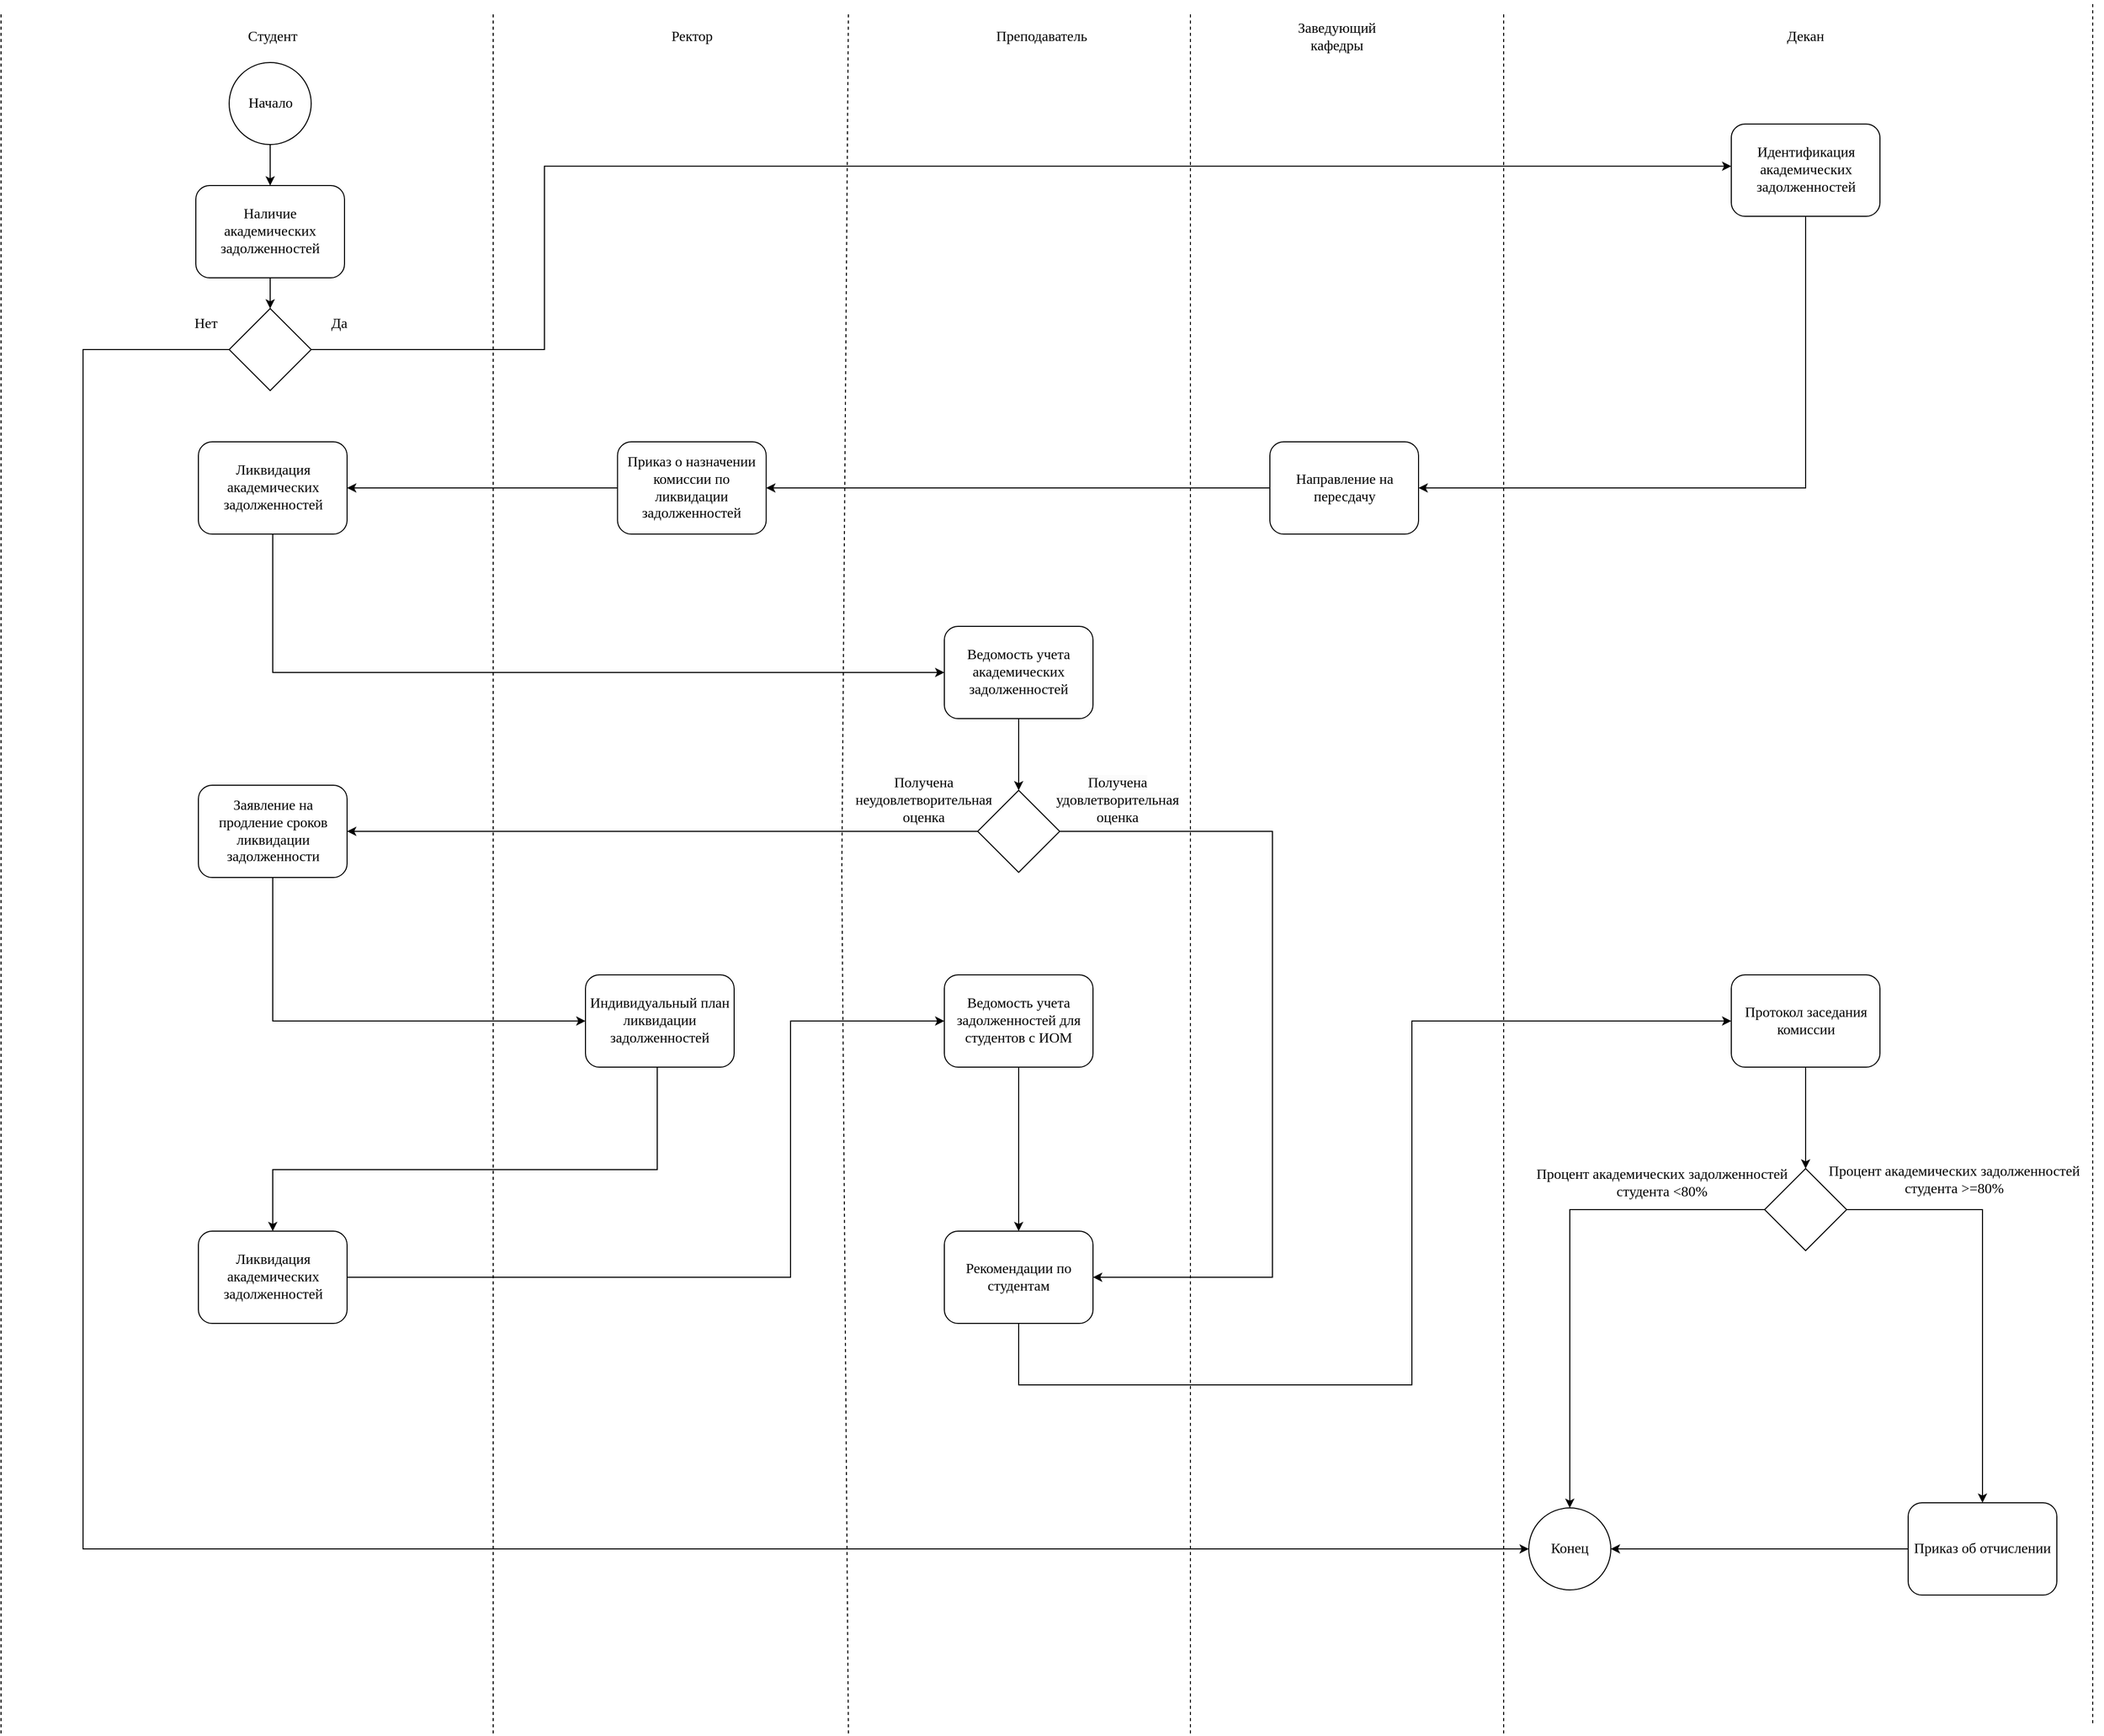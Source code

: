 <mxfile version="27.0.8">
  <diagram name="Страница — 1" id="P2p-b0sBUqjZ3yru2kJo">
    <mxGraphModel dx="2600" dy="993" grid="1" gridSize="10" guides="1" tooltips="1" connect="1" arrows="1" fold="1" page="1" pageScale="1" pageWidth="827" pageHeight="1169" math="0" shadow="0">
      <root>
        <mxCell id="0" />
        <mxCell id="1" parent="0" />
        <mxCell id="ETPDML7_86tAhwMe63c7-3" value="" style="endArrow=none;dashed=1;html=1;rounded=0;" parent="1" edge="1">
          <mxGeometry width="50" height="50" relative="1" as="geometry">
            <mxPoint x="440" y="1720" as="sourcePoint" />
            <mxPoint x="440" y="40" as="targetPoint" />
          </mxGeometry>
        </mxCell>
        <mxCell id="ETPDML7_86tAhwMe63c7-4" value="" style="endArrow=none;dashed=1;html=1;rounded=0;" parent="1" edge="1">
          <mxGeometry width="50" height="50" relative="1" as="geometry">
            <mxPoint x="-40" y="1720" as="sourcePoint" />
            <mxPoint x="-40" y="40" as="targetPoint" />
          </mxGeometry>
        </mxCell>
        <mxCell id="ETPDML7_86tAhwMe63c7-5" value="" style="endArrow=none;dashed=1;html=1;rounded=0;" parent="1" edge="1">
          <mxGeometry width="50" height="50" relative="1" as="geometry">
            <mxPoint x="1425.5" y="1720" as="sourcePoint" />
            <mxPoint x="1425.5" y="40" as="targetPoint" />
          </mxGeometry>
        </mxCell>
        <mxCell id="ETPDML7_86tAhwMe63c7-6" value="&lt;font style=&quot;font-size: 14px;&quot; face=&quot;Times New Roman&quot;&gt;Студент&lt;/font&gt;" style="text;html=1;align=center;verticalAlign=middle;whiteSpace=wrap;rounded=0;" parent="1" vertex="1">
          <mxGeometry x="190" y="50" width="70" height="30" as="geometry" />
        </mxCell>
        <mxCell id="ETPDML7_86tAhwMe63c7-7" value="&lt;font face=&quot;Times New Roman&quot;&gt;&lt;span style=&quot;font-size: 14px;&quot;&gt;Заведующий кафедры&lt;/span&gt;&lt;/font&gt;" style="text;html=1;align=center;verticalAlign=middle;whiteSpace=wrap;rounded=0;" parent="1" vertex="1">
          <mxGeometry x="1197.5" y="50" width="130" height="30" as="geometry" />
        </mxCell>
        <mxCell id="ETPDML7_86tAhwMe63c7-8" value="&lt;span style=&quot;font-family: &amp;quot;Times New Roman&amp;quot;; font-size: 14px;&quot;&gt;Ректор&lt;/span&gt;" style="text;html=1;align=center;verticalAlign=middle;whiteSpace=wrap;rounded=0;" parent="1" vertex="1">
          <mxGeometry x="600" y="50" width="67.5" height="30" as="geometry" />
        </mxCell>
        <mxCell id="ETPDML7_86tAhwMe63c7-9" value="&lt;span style=&quot;font-family: &amp;quot;Times New Roman&amp;quot;; font-size: 14px;&quot;&gt;Преподаватель&lt;/span&gt;" style="text;html=1;align=center;verticalAlign=middle;whiteSpace=wrap;rounded=0;" parent="1" vertex="1">
          <mxGeometry x="940" y="50" width="70" height="30" as="geometry" />
        </mxCell>
        <mxCell id="ETPDML7_86tAhwMe63c7-11" value="&lt;font face=&quot;Times New Roman&quot;&gt;&lt;span style=&quot;font-size: 14px;&quot;&gt;Декан&lt;/span&gt;&lt;/font&gt;" style="text;html=1;align=center;verticalAlign=middle;whiteSpace=wrap;rounded=0;" parent="1" vertex="1">
          <mxGeometry x="1660" y="50" width="120" height="30" as="geometry" />
        </mxCell>
        <mxCell id="ETPDML7_86tAhwMe63c7-14" style="edgeStyle=orthogonalEdgeStyle;rounded=0;orthogonalLoop=1;jettySize=auto;html=1;entryX=0.5;entryY=0;entryDx=0;entryDy=0;" parent="1" source="ETPDML7_86tAhwMe63c7-12" target="ETPDML7_86tAhwMe63c7-13" edge="1">
          <mxGeometry relative="1" as="geometry" />
        </mxCell>
        <mxCell id="ETPDML7_86tAhwMe63c7-12" value="&lt;font style=&quot;font-size: 14px;&quot; face=&quot;Times New Roman&quot;&gt;Начало&lt;/font&gt;" style="ellipse;whiteSpace=wrap;html=1;aspect=fixed;" parent="1" vertex="1">
          <mxGeometry x="182.5" y="90" width="80" height="80" as="geometry" />
        </mxCell>
        <mxCell id="ETPDML7_86tAhwMe63c7-17" style="edgeStyle=orthogonalEdgeStyle;rounded=0;orthogonalLoop=1;jettySize=auto;html=1;entryX=0.5;entryY=0;entryDx=0;entryDy=0;" parent="1" source="ETPDML7_86tAhwMe63c7-13" target="V8kgegQyyj0nk5e00VWf-20" edge="1">
          <mxGeometry relative="1" as="geometry">
            <mxPoint x="222.5" y="330" as="targetPoint" />
          </mxGeometry>
        </mxCell>
        <mxCell id="ETPDML7_86tAhwMe63c7-13" value="&lt;span style=&quot;font-family: &amp;quot;Times New Roman&amp;quot;; font-size: 14px;&quot;&gt;Наличие академических задолженностей&lt;/span&gt;" style="rounded=1;whiteSpace=wrap;html=1;" parent="1" vertex="1">
          <mxGeometry x="150" y="210" width="145" height="90" as="geometry" />
        </mxCell>
        <mxCell id="9TcquHKwZH3qFOto0e30-22" style="edgeStyle=orthogonalEdgeStyle;rounded=0;orthogonalLoop=1;jettySize=auto;html=1;entryX=0;entryY=0.5;entryDx=0;entryDy=0;exitX=0;exitY=0.5;exitDx=0;exitDy=0;" parent="1" source="V8kgegQyyj0nk5e00VWf-20" target="ETPDML7_86tAhwMe63c7-19" edge="1">
          <mxGeometry relative="1" as="geometry">
            <Array as="points">
              <mxPoint x="40" y="370" />
              <mxPoint x="40" y="1540" />
            </Array>
            <mxPoint x="195.833" y="370" as="sourcePoint" />
          </mxGeometry>
        </mxCell>
        <mxCell id="ETPDML7_86tAhwMe63c7-18" style="edgeStyle=orthogonalEdgeStyle;rounded=0;orthogonalLoop=1;jettySize=auto;html=1;entryX=0;entryY=0.457;entryDx=0;entryDy=0;entryPerimeter=0;exitX=1;exitY=0.5;exitDx=0;exitDy=0;" parent="1" source="V8kgegQyyj0nk5e00VWf-20" target="CQQL6MCBhlxcf6O-OlFK-8" edge="1">
          <mxGeometry relative="1" as="geometry">
            <mxPoint x="553.37" y="133.16" as="targetPoint" />
            <mxPoint x="249.167" y="370" as="sourcePoint" />
            <Array as="points">
              <mxPoint x="490" y="370" />
              <mxPoint x="490" y="191" />
            </Array>
          </mxGeometry>
        </mxCell>
        <mxCell id="ETPDML7_86tAhwMe63c7-19" value="&lt;font style=&quot;font-size: 14px;&quot; face=&quot;Times New Roman&quot;&gt;Конец&lt;/font&gt;" style="ellipse;whiteSpace=wrap;html=1;aspect=fixed;" parent="1" vertex="1">
          <mxGeometry x="1450" y="1500" width="80" height="80" as="geometry" />
        </mxCell>
        <mxCell id="ETPDML7_86tAhwMe63c7-21" value="&lt;font style=&quot;font-size: 14px;&quot; face=&quot;Times New Roman&quot;&gt;Да&lt;/font&gt;" style="text;html=1;align=center;verticalAlign=middle;whiteSpace=wrap;rounded=0;" parent="1" vertex="1">
          <mxGeometry x="260" y="330" width="60" height="30" as="geometry" />
        </mxCell>
        <mxCell id="ETPDML7_86tAhwMe63c7-22" value="&lt;font style=&quot;font-size: 14px;&quot; face=&quot;Times New Roman&quot;&gt;Нет&lt;/font&gt;" style="text;html=1;align=center;verticalAlign=middle;whiteSpace=wrap;rounded=0;" parent="1" vertex="1">
          <mxGeometry x="130" y="330" width="60" height="30" as="geometry" />
        </mxCell>
        <mxCell id="V8kgegQyyj0nk5e00VWf-4" style="edgeStyle=orthogonalEdgeStyle;rounded=0;orthogonalLoop=1;jettySize=auto;html=1;entryX=1;entryY=0.5;entryDx=0;entryDy=0;" edge="1" parent="1" source="ETPDML7_86tAhwMe63c7-26" target="ETPDML7_86tAhwMe63c7-30">
          <mxGeometry relative="1" as="geometry" />
        </mxCell>
        <mxCell id="ETPDML7_86tAhwMe63c7-26" value="&lt;span style=&quot;font-family: &amp;quot;Times New Roman&amp;quot;; font-size: 14px;&quot;&gt;Приказ о назначении комиссии по ликвидации задолженностей&lt;/span&gt;" style="rounded=1;whiteSpace=wrap;html=1;" parent="1" vertex="1">
          <mxGeometry x="561.25" y="460" width="145" height="90" as="geometry" />
        </mxCell>
        <mxCell id="2M2boy6Yk2Urrr7DsNFa-8" style="edgeStyle=orthogonalEdgeStyle;rounded=0;orthogonalLoop=1;jettySize=auto;html=1;entryX=0;entryY=0.5;entryDx=0;entryDy=0;" parent="1" source="ETPDML7_86tAhwMe63c7-30" target="ETPDML7_86tAhwMe63c7-35" edge="1">
          <mxGeometry relative="1" as="geometry">
            <Array as="points">
              <mxPoint x="225" y="685" />
            </Array>
          </mxGeometry>
        </mxCell>
        <mxCell id="ETPDML7_86tAhwMe63c7-30" value="&lt;span style=&quot;font-family: &amp;quot;Times New Roman&amp;quot;; font-size: 14px;&quot;&gt;Ликвидация академических задолженностей&lt;/span&gt;" style="rounded=1;whiteSpace=wrap;html=1;" parent="1" vertex="1">
          <mxGeometry x="152.5" y="460" width="145" height="90" as="geometry" />
        </mxCell>
        <mxCell id="9TcquHKwZH3qFOto0e30-39" style="edgeStyle=orthogonalEdgeStyle;rounded=0;orthogonalLoop=1;jettySize=auto;html=1;entryX=0.5;entryY=0;entryDx=0;entryDy=0;" parent="1" source="ETPDML7_86tAhwMe63c7-35" target="V8kgegQyyj0nk5e00VWf-21" edge="1">
          <mxGeometry relative="1" as="geometry">
            <mxPoint x="952.5" y="810" as="targetPoint" />
          </mxGeometry>
        </mxCell>
        <mxCell id="ETPDML7_86tAhwMe63c7-35" value="&lt;span style=&quot;font-family: &amp;quot;Times New Roman&amp;quot;; font-size: 14px; text-align: start; caret-color: rgb(51, 144, 236); white-space-collapse: preserve; background-color: rgb(255, 255, 255);&quot;&gt;Ведомость учета академических задолженностей&lt;/span&gt;" style="rounded=1;whiteSpace=wrap;html=1;" parent="1" vertex="1">
          <mxGeometry x="880" y="640" width="145" height="90" as="geometry" />
        </mxCell>
        <mxCell id="9TcquHKwZH3qFOto0e30-48" style="edgeStyle=orthogonalEdgeStyle;rounded=0;orthogonalLoop=1;jettySize=auto;html=1;entryX=1;entryY=0.5;entryDx=0;entryDy=0;exitX=0;exitY=0.5;exitDx=0;exitDy=0;" parent="1" source="V8kgegQyyj0nk5e00VWf-21" target="9TcquHKwZH3qFOto0e30-31" edge="1">
          <mxGeometry relative="1" as="geometry">
            <mxPoint x="932.5" y="840" as="sourcePoint" />
          </mxGeometry>
        </mxCell>
        <mxCell id="V8kgegQyyj0nk5e00VWf-13" style="edgeStyle=orthogonalEdgeStyle;rounded=0;orthogonalLoop=1;jettySize=auto;html=1;entryX=1;entryY=0.5;entryDx=0;entryDy=0;exitX=1;exitY=0.5;exitDx=0;exitDy=0;" edge="1" parent="1" source="V8kgegQyyj0nk5e00VWf-21" target="V8kgegQyyj0nk5e00VWf-6">
          <mxGeometry relative="1" as="geometry">
            <mxPoint x="972.5" y="840" as="sourcePoint" />
            <Array as="points">
              <mxPoint x="1200" y="840" />
              <mxPoint x="1200" y="1275" />
            </Array>
          </mxGeometry>
        </mxCell>
        <mxCell id="ETPDML7_86tAhwMe63c7-48" value="&lt;span style=&quot;color: rgb(0, 0, 0); font-family: &amp;quot;Times New Roman&amp;quot;; font-size: 14px; font-style: normal; font-variant-ligatures: normal; font-variant-caps: normal; font-weight: 400; letter-spacing: normal; orphans: 2; text-align: center; text-indent: 0px; text-transform: none; widows: 2; word-spacing: 0px; -webkit-text-stroke-width: 0px; white-space: normal; background-color: rgb(251, 251, 251); text-decoration-thickness: initial; text-decoration-style: initial; text-decoration-color: initial; float: none; display: inline !important;&quot;&gt;Получена удовлетворительная оценка&lt;/span&gt;" style="text;html=1;align=center;verticalAlign=middle;whiteSpace=wrap;rounded=0;" parent="1" vertex="1">
          <mxGeometry x="980" y="795" width="137.5" height="30" as="geometry" />
        </mxCell>
        <mxCell id="V8kgegQyyj0nk5e00VWf-10" style="edgeStyle=orthogonalEdgeStyle;rounded=0;orthogonalLoop=1;jettySize=auto;html=1;entryX=0.5;entryY=0;entryDx=0;entryDy=0;" edge="1" parent="1" source="ETPDML7_86tAhwMe63c7-56" target="V8kgegQyyj0nk5e00VWf-22">
          <mxGeometry relative="1" as="geometry">
            <mxPoint x="1720.0" y="1180" as="targetPoint" />
          </mxGeometry>
        </mxCell>
        <mxCell id="ETPDML7_86tAhwMe63c7-56" value="&lt;span style=&quot;font-family: &amp;quot;Times New Roman&amp;quot;; font-size: 14px; text-align: start; caret-color: rgb(51, 144, 236); white-space-collapse: preserve; background-color: rgb(255, 255, 255);&quot;&gt;Протокол заседания комиссии&lt;/span&gt;" style="rounded=1;whiteSpace=wrap;html=1;" parent="1" vertex="1">
          <mxGeometry x="1647.5" y="980" width="145" height="90" as="geometry" />
        </mxCell>
        <mxCell id="9TcquHKwZH3qFOto0e30-70" style="edgeStyle=orthogonalEdgeStyle;rounded=0;orthogonalLoop=1;jettySize=auto;html=1;entryX=0.5;entryY=0;entryDx=0;entryDy=0;exitX=1;exitY=0.5;exitDx=0;exitDy=0;" parent="1" source="V8kgegQyyj0nk5e00VWf-22" target="ETPDML7_86tAhwMe63c7-64" edge="1">
          <mxGeometry relative="1" as="geometry">
            <mxPoint x="1740.0" y="1210" as="sourcePoint" />
          </mxGeometry>
        </mxCell>
        <mxCell id="V8kgegQyyj0nk5e00VWf-9" style="edgeStyle=orthogonalEdgeStyle;rounded=0;orthogonalLoop=1;jettySize=auto;html=1;entryX=0.5;entryY=0;entryDx=0;entryDy=0;exitX=0;exitY=0.5;exitDx=0;exitDy=0;" edge="1" parent="1" source="V8kgegQyyj0nk5e00VWf-22" target="ETPDML7_86tAhwMe63c7-19">
          <mxGeometry relative="1" as="geometry">
            <mxPoint x="1700.0" y="1210" as="sourcePoint" />
          </mxGeometry>
        </mxCell>
        <mxCell id="ETPDML7_86tAhwMe63c7-62" value="&lt;font face=&quot;Times New Roman&quot;&gt;&lt;span style=&quot;font-size: 14px;&quot;&gt;Процент академических задолженностей студента &amp;gt;=80%&lt;/span&gt;&lt;/font&gt;" style="text;html=1;align=center;verticalAlign=middle;whiteSpace=wrap;rounded=0;" parent="1" vertex="1">
          <mxGeometry x="1720" y="1180" width="290" as="geometry" />
        </mxCell>
        <mxCell id="9TcquHKwZH3qFOto0e30-72" style="edgeStyle=orthogonalEdgeStyle;rounded=0;orthogonalLoop=1;jettySize=auto;html=1;" parent="1" source="ETPDML7_86tAhwMe63c7-64" target="ETPDML7_86tAhwMe63c7-19" edge="1">
          <mxGeometry relative="1" as="geometry" />
        </mxCell>
        <mxCell id="ETPDML7_86tAhwMe63c7-64" value="&lt;span style=&quot;font-family: &amp;quot;Times New Roman&amp;quot;; font-size: 14px; text-align: start; caret-color: rgb(51, 144, 236); white-space-collapse: preserve; background-color: rgb(255, 255, 255);&quot;&gt;Приказ об отчислении&lt;/span&gt;" style="rounded=1;whiteSpace=wrap;html=1;" parent="1" vertex="1">
          <mxGeometry x="1820" y="1495" width="145" height="90" as="geometry" />
        </mxCell>
        <mxCell id="ETPDML7_86tAhwMe63c7-68" value="&lt;span style=&quot;font-family: &amp;quot;Times New Roman&amp;quot;; font-size: 14px;&quot;&gt;Процент академических задолженностей студента &amp;lt;80%&lt;/span&gt;" style="text;whiteSpace=wrap;html=1;align=center;" parent="1" vertex="1">
          <mxGeometry x="1450" y="1160" width="260" height="40" as="geometry" />
        </mxCell>
        <mxCell id="ETPDML7_86tAhwMe63c7-87" value="" style="endArrow=none;dashed=1;html=1;rounded=0;" parent="1" edge="1">
          <mxGeometry width="50" height="50" relative="1" as="geometry">
            <mxPoint x="1120" y="1720" as="sourcePoint" />
            <mxPoint x="1120" y="40" as="targetPoint" />
          </mxGeometry>
        </mxCell>
        <mxCell id="ETPDML7_86tAhwMe63c7-168" value="" style="endArrow=none;dashed=1;html=1;rounded=0;" parent="1" edge="1">
          <mxGeometry width="50" height="50" relative="1" as="geometry">
            <mxPoint x="2000" y="1710" as="sourcePoint" />
            <mxPoint x="2000" y="30" as="targetPoint" />
          </mxGeometry>
        </mxCell>
        <mxCell id="V8kgegQyyj0nk5e00VWf-17" style="edgeStyle=orthogonalEdgeStyle;rounded=0;orthogonalLoop=1;jettySize=auto;html=1;entryX=0.5;entryY=0;entryDx=0;entryDy=0;" edge="1" parent="1" source="ETPDML7_86tAhwMe63c7-77" target="V8kgegQyyj0nk5e00VWf-16">
          <mxGeometry relative="1" as="geometry">
            <Array as="points">
              <mxPoint x="600" y="1170" />
              <mxPoint x="225" y="1170" />
            </Array>
          </mxGeometry>
        </mxCell>
        <mxCell id="ETPDML7_86tAhwMe63c7-77" value="&lt;span style=&quot;font-family: &amp;quot;Times New Roman&amp;quot;; font-size: 14px; text-align: start; caret-color: rgb(51, 144, 236); white-space-collapse: preserve; background-color: rgb(255, 255, 255);&quot;&gt;Индивидуальный план ликвидации задолженностей&lt;/span&gt;" style="rounded=1;whiteSpace=wrap;html=1;" parent="1" vertex="1">
          <mxGeometry x="530" y="980" width="145" height="90" as="geometry" />
        </mxCell>
        <mxCell id="CQQL6MCBhlxcf6O-OlFK-3" value="" style="endArrow=none;dashed=1;html=1;rounded=0;" parent="1" edge="1">
          <mxGeometry width="50" height="50" relative="1" as="geometry">
            <mxPoint x="786.45" y="1720" as="sourcePoint" />
            <mxPoint x="786.45" y="40" as="targetPoint" />
            <Array as="points">
              <mxPoint x="780" y="880" />
            </Array>
          </mxGeometry>
        </mxCell>
        <mxCell id="V8kgegQyyj0nk5e00VWf-12" style="edgeStyle=orthogonalEdgeStyle;rounded=0;orthogonalLoop=1;jettySize=auto;html=1;entryX=1;entryY=0.5;entryDx=0;entryDy=0;" edge="1" parent="1" source="CQQL6MCBhlxcf6O-OlFK-8" target="2M2boy6Yk2Urrr7DsNFa-1">
          <mxGeometry relative="1" as="geometry">
            <Array as="points">
              <mxPoint x="1720" y="505" />
            </Array>
          </mxGeometry>
        </mxCell>
        <mxCell id="CQQL6MCBhlxcf6O-OlFK-8" value="&lt;font face=&quot;Times New Roman&quot;&gt;&lt;span style=&quot;font-size: 14px;&quot;&gt;Идентификация академических задолженностей&lt;/span&gt;&lt;/font&gt;" style="rounded=1;whiteSpace=wrap;html=1;" parent="1" vertex="1">
          <mxGeometry x="1647.5" y="150" width="145" height="90" as="geometry" />
        </mxCell>
        <mxCell id="V8kgegQyyj0nk5e00VWf-1" style="edgeStyle=orthogonalEdgeStyle;rounded=0;orthogonalLoop=1;jettySize=auto;html=1;entryX=0;entryY=0.5;entryDx=0;entryDy=0;" edge="1" parent="1" source="9TcquHKwZH3qFOto0e30-31" target="ETPDML7_86tAhwMe63c7-77">
          <mxGeometry relative="1" as="geometry">
            <Array as="points">
              <mxPoint x="225" y="1025" />
            </Array>
          </mxGeometry>
        </mxCell>
        <mxCell id="9TcquHKwZH3qFOto0e30-31" value="&lt;font face=&quot;Times New Roman&quot;&gt;&lt;span style=&quot;font-size: 14px;&quot;&gt;Заявление на продление сроков ликвидации задолженности&lt;/span&gt;&lt;/font&gt;" style="rounded=1;whiteSpace=wrap;html=1;" parent="1" vertex="1">
          <mxGeometry x="152.5" y="795" width="145" height="90" as="geometry" />
        </mxCell>
        <mxCell id="9TcquHKwZH3qFOto0e30-33" value="&lt;span style=&quot;font-family: &amp;quot;Times New Roman&amp;quot;; font-size: 14px;&quot;&gt;Получена неудовлетворительная оценка&lt;/span&gt;" style="text;html=1;align=center;verticalAlign=middle;whiteSpace=wrap;rounded=0;" parent="1" vertex="1">
          <mxGeometry x="790" y="795" width="140" height="30" as="geometry" />
        </mxCell>
        <mxCell id="V8kgegQyyj0nk5e00VWf-15" style="edgeStyle=orthogonalEdgeStyle;rounded=0;orthogonalLoop=1;jettySize=auto;html=1;entryX=0.5;entryY=0;entryDx=0;entryDy=0;" edge="1" parent="1" source="9TcquHKwZH3qFOto0e30-60" target="V8kgegQyyj0nk5e00VWf-6">
          <mxGeometry relative="1" as="geometry" />
        </mxCell>
        <mxCell id="9TcquHKwZH3qFOto0e30-60" value="&lt;span style=&quot;font-family: &amp;quot;Times New Roman&amp;quot;; font-size: 14px; text-align: start; caret-color: rgb(51, 144, 236); white-space-collapse: preserve; background-color: rgb(255, 255, 255);&quot;&gt;Ведомость учета задолженностей для студентов с ИОМ&lt;/span&gt;" style="rounded=1;whiteSpace=wrap;html=1;" parent="1" vertex="1">
          <mxGeometry x="880" y="980" width="145" height="90" as="geometry" />
        </mxCell>
        <mxCell id="2M2boy6Yk2Urrr7DsNFa-6" style="edgeStyle=orthogonalEdgeStyle;rounded=0;orthogonalLoop=1;jettySize=auto;html=1;" parent="1" source="2M2boy6Yk2Urrr7DsNFa-1" target="ETPDML7_86tAhwMe63c7-26" edge="1">
          <mxGeometry relative="1" as="geometry" />
        </mxCell>
        <mxCell id="2M2boy6Yk2Urrr7DsNFa-1" value="&lt;font face=&quot;Times New Roman&quot;&gt;&lt;span style=&quot;font-size: 14px;&quot;&gt;Направление на пересдачу&lt;/span&gt;&lt;/font&gt;" style="rounded=1;whiteSpace=wrap;html=1;" parent="1" vertex="1">
          <mxGeometry x="1197.5" y="460" width="145" height="90" as="geometry" />
        </mxCell>
        <mxCell id="V8kgegQyyj0nk5e00VWf-8" style="edgeStyle=orthogonalEdgeStyle;rounded=0;orthogonalLoop=1;jettySize=auto;html=1;entryX=0;entryY=0.5;entryDx=0;entryDy=0;" edge="1" parent="1" source="V8kgegQyyj0nk5e00VWf-6" target="ETPDML7_86tAhwMe63c7-56">
          <mxGeometry relative="1" as="geometry">
            <Array as="points">
              <mxPoint x="953" y="1380" />
              <mxPoint x="1336" y="1380" />
              <mxPoint x="1336" y="1025" />
            </Array>
          </mxGeometry>
        </mxCell>
        <mxCell id="V8kgegQyyj0nk5e00VWf-6" value="&lt;span style=&quot;font-family: &amp;quot;Times New Roman&amp;quot;; font-size: 14px; text-align: start; caret-color: rgb(51, 144, 236); white-space-collapse: preserve; background-color: rgb(255, 255, 255);&quot;&gt;Рекомендации по студентам&lt;/span&gt;" style="rounded=1;whiteSpace=wrap;html=1;" vertex="1" parent="1">
          <mxGeometry x="880" y="1230" width="145" height="90" as="geometry" />
        </mxCell>
        <mxCell id="V8kgegQyyj0nk5e00VWf-18" style="edgeStyle=orthogonalEdgeStyle;rounded=0;orthogonalLoop=1;jettySize=auto;html=1;entryX=0;entryY=0.5;entryDx=0;entryDy=0;" edge="1" parent="1" source="V8kgegQyyj0nk5e00VWf-16" target="9TcquHKwZH3qFOto0e30-60">
          <mxGeometry relative="1" as="geometry">
            <Array as="points">
              <mxPoint x="730" y="1275" />
              <mxPoint x="730" y="1025" />
            </Array>
          </mxGeometry>
        </mxCell>
        <mxCell id="V8kgegQyyj0nk5e00VWf-16" value="&lt;span style=&quot;font-family: &amp;quot;Times New Roman&amp;quot;; font-size: 14px;&quot;&gt;Ликвидация академических задолженностей&lt;/span&gt;" style="rounded=1;whiteSpace=wrap;html=1;" vertex="1" parent="1">
          <mxGeometry x="152.5" y="1230" width="145" height="90" as="geometry" />
        </mxCell>
        <mxCell id="V8kgegQyyj0nk5e00VWf-20" value="" style="rhombus;whiteSpace=wrap;html=1;" vertex="1" parent="1">
          <mxGeometry x="182.5" y="330" width="80" height="80" as="geometry" />
        </mxCell>
        <mxCell id="V8kgegQyyj0nk5e00VWf-21" value="" style="rhombus;whiteSpace=wrap;html=1;" vertex="1" parent="1">
          <mxGeometry x="912.5" y="800" width="80" height="80" as="geometry" />
        </mxCell>
        <mxCell id="V8kgegQyyj0nk5e00VWf-22" value="" style="rhombus;whiteSpace=wrap;html=1;" vertex="1" parent="1">
          <mxGeometry x="1680" y="1169" width="80" height="80" as="geometry" />
        </mxCell>
      </root>
    </mxGraphModel>
  </diagram>
</mxfile>
